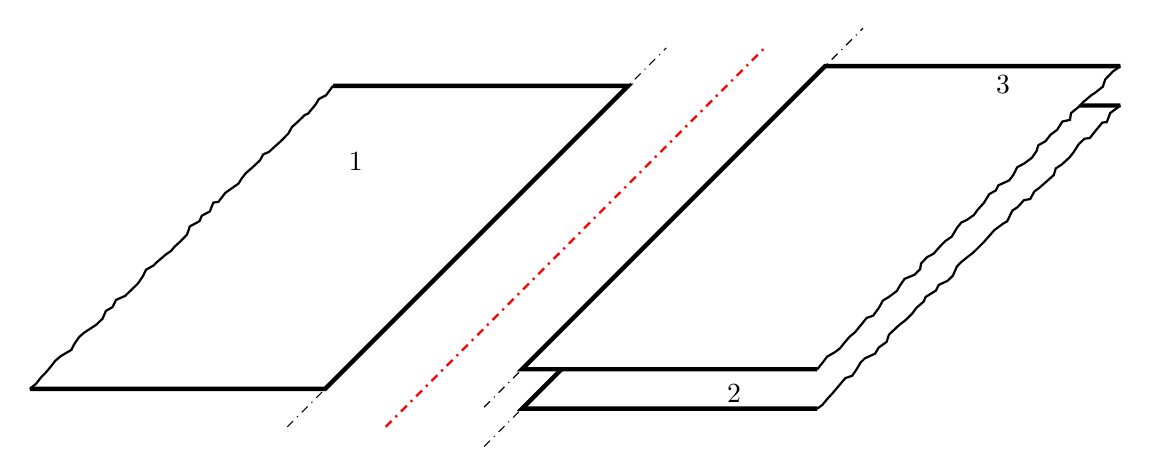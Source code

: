﻿\begin{tikzpicture}[>=latex,scale=2.5,thick]
\begin{scope}[yshift=-1mm]
\draw[thin,dashdotted] (0.5,0,2.5) -- (0.5,0,-2.5);
\draw[ultra thick](2,0,2) -- (0.5,0,2) -- (0.5,0,-2) -- (2,0,-2);
\draw[decorate,decoration={random steps,amplitude=0.3mm,segment length=1mm}](2,0,2) -- (2,0,-2);
\node at (1.5,0,1.8) {2};
\end{scope}
\begin{scope}[yshift=1mm]
\draw[thin,dashdotted] (0.5,0,2.5) -- (0.5,0,-2.5);
\draw[ultra thick,fill=white](2,0,2) -- (0.5,0,2) -- (0.5,0,-2) -- (2,0,-2);
\draw[decorate,decoration={random steps,amplitude=0.3mm,segment length=1mm}](2,0,2) -- (2,0,-2);
\node at (1.5,0,-1.75) {3};
\end{scope}
\begin{scope}[rotate around z=180]
	\draw[thin,dashdotted] (0.5,0,2.5) -- (0.5,0,-2.5);
	\draw[ultra thick](2,0,2) -- (0.5,0,2) -- (0.5,0,-2) -- (2,0,-2);
	\draw[decorate,decoration={random steps,amplitude=0.3mm,segment length=1mm}](2,0,2) -- (2,0,-2);
	\node at (1.5,0,-1) {1};
\end{scope}
\begin{scope}[red]
\draw[dashdotted] (0,0,2.5) -- (0,0,-2.5);
\end{scope}
\end{tikzpicture}